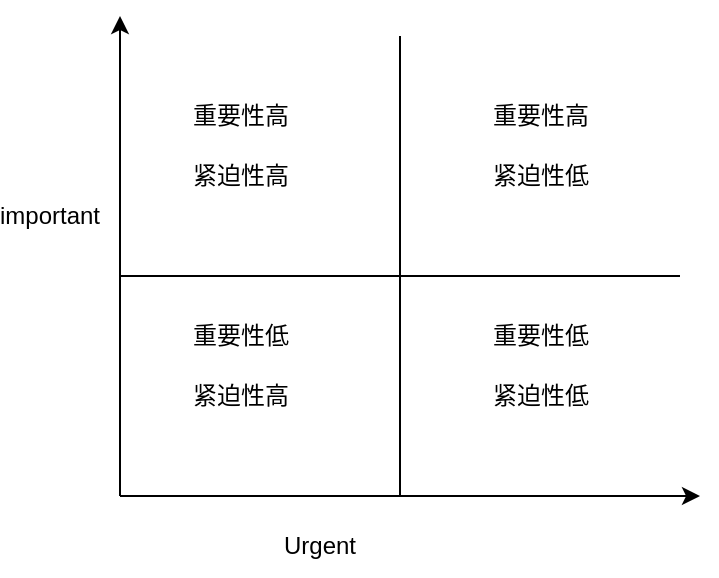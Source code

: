 <mxfile version="13.9.9" type="device"><diagram id="JX-w7c3lKuTpGqEztXX7" name="Page-1"><mxGraphModel dx="1106" dy="755" grid="1" gridSize="10" guides="1" tooltips="1" connect="1" arrows="1" fold="1" page="1" pageScale="1" pageWidth="1654" pageHeight="2336" math="0" shadow="0"><root><mxCell id="0"/><mxCell id="1" parent="0"/><mxCell id="T5kTltzPCuE-A3cff384-1" value="" style="endArrow=classic;html=1;" edge="1" parent="1"><mxGeometry width="50" height="50" relative="1" as="geometry"><mxPoint x="120" y="410" as="sourcePoint"/><mxPoint x="120" y="170" as="targetPoint"/></mxGeometry></mxCell><mxCell id="T5kTltzPCuE-A3cff384-2" value="" style="endArrow=classic;html=1;" edge="1" parent="1"><mxGeometry width="50" height="50" relative="1" as="geometry"><mxPoint x="120" y="410" as="sourcePoint"/><mxPoint x="410" y="410" as="targetPoint"/></mxGeometry></mxCell><mxCell id="T5kTltzPCuE-A3cff384-4" value="" style="endArrow=none;html=1;" edge="1" parent="1"><mxGeometry width="50" height="50" relative="1" as="geometry"><mxPoint x="120" y="300" as="sourcePoint"/><mxPoint x="400" y="300" as="targetPoint"/></mxGeometry></mxCell><mxCell id="T5kTltzPCuE-A3cff384-5" value="" style="endArrow=none;html=1;" edge="1" parent="1"><mxGeometry width="50" height="50" relative="1" as="geometry"><mxPoint x="260" y="410" as="sourcePoint"/><mxPoint x="260" y="180" as="targetPoint"/></mxGeometry></mxCell><mxCell id="T5kTltzPCuE-A3cff384-6" value="important" style="text;html=1;strokeColor=none;fillColor=none;align=center;verticalAlign=middle;whiteSpace=wrap;rounded=0;&#10;writing-mode: vertical-lr;" vertex="1" parent="1"><mxGeometry x="70" y="210" width="30" height="120" as="geometry"/></mxCell><mxCell id="T5kTltzPCuE-A3cff384-7" value="Urgent" style="text;html=1;strokeColor=none;fillColor=none;align=center;verticalAlign=middle;whiteSpace=wrap;rounded=0;" vertex="1" parent="1"><mxGeometry x="200" y="420" width="40" height="30" as="geometry"/></mxCell><mxCell id="T5kTltzPCuE-A3cff384-8" value="重要性高" style="text;html=1;align=center;verticalAlign=middle;resizable=0;points=[];autosize=1;" vertex="1" parent="1"><mxGeometry x="150" y="210" width="60" height="20" as="geometry"/></mxCell><mxCell id="T5kTltzPCuE-A3cff384-9" value="紧迫性高" style="text;html=1;align=center;verticalAlign=middle;resizable=0;points=[];autosize=1;" vertex="1" parent="1"><mxGeometry x="150" y="240" width="60" height="20" as="geometry"/></mxCell><mxCell id="T5kTltzPCuE-A3cff384-10" value="重要性高" style="text;html=1;align=center;verticalAlign=middle;resizable=0;points=[];autosize=1;" vertex="1" parent="1"><mxGeometry x="300" y="210" width="60" height="20" as="geometry"/></mxCell><mxCell id="T5kTltzPCuE-A3cff384-11" value="紧迫性低" style="text;html=1;align=center;verticalAlign=middle;resizable=0;points=[];autosize=1;" vertex="1" parent="1"><mxGeometry x="300" y="240" width="60" height="20" as="geometry"/></mxCell><mxCell id="T5kTltzPCuE-A3cff384-12" value="重要性低" style="text;html=1;align=center;verticalAlign=middle;resizable=0;points=[];autosize=1;" vertex="1" parent="1"><mxGeometry x="150" y="320" width="60" height="20" as="geometry"/></mxCell><mxCell id="T5kTltzPCuE-A3cff384-13" value="紧迫性高" style="text;html=1;align=center;verticalAlign=middle;resizable=0;points=[];autosize=1;" vertex="1" parent="1"><mxGeometry x="150" y="350" width="60" height="20" as="geometry"/></mxCell><mxCell id="T5kTltzPCuE-A3cff384-14" value="重要性低" style="text;html=1;align=center;verticalAlign=middle;resizable=0;points=[];autosize=1;" vertex="1" parent="1"><mxGeometry x="300" y="320" width="60" height="20" as="geometry"/></mxCell><mxCell id="T5kTltzPCuE-A3cff384-15" value="紧迫性低" style="text;html=1;align=center;verticalAlign=middle;resizable=0;points=[];autosize=1;" vertex="1" parent="1"><mxGeometry x="300" y="350" width="60" height="20" as="geometry"/></mxCell></root></mxGraphModel></diagram></mxfile>